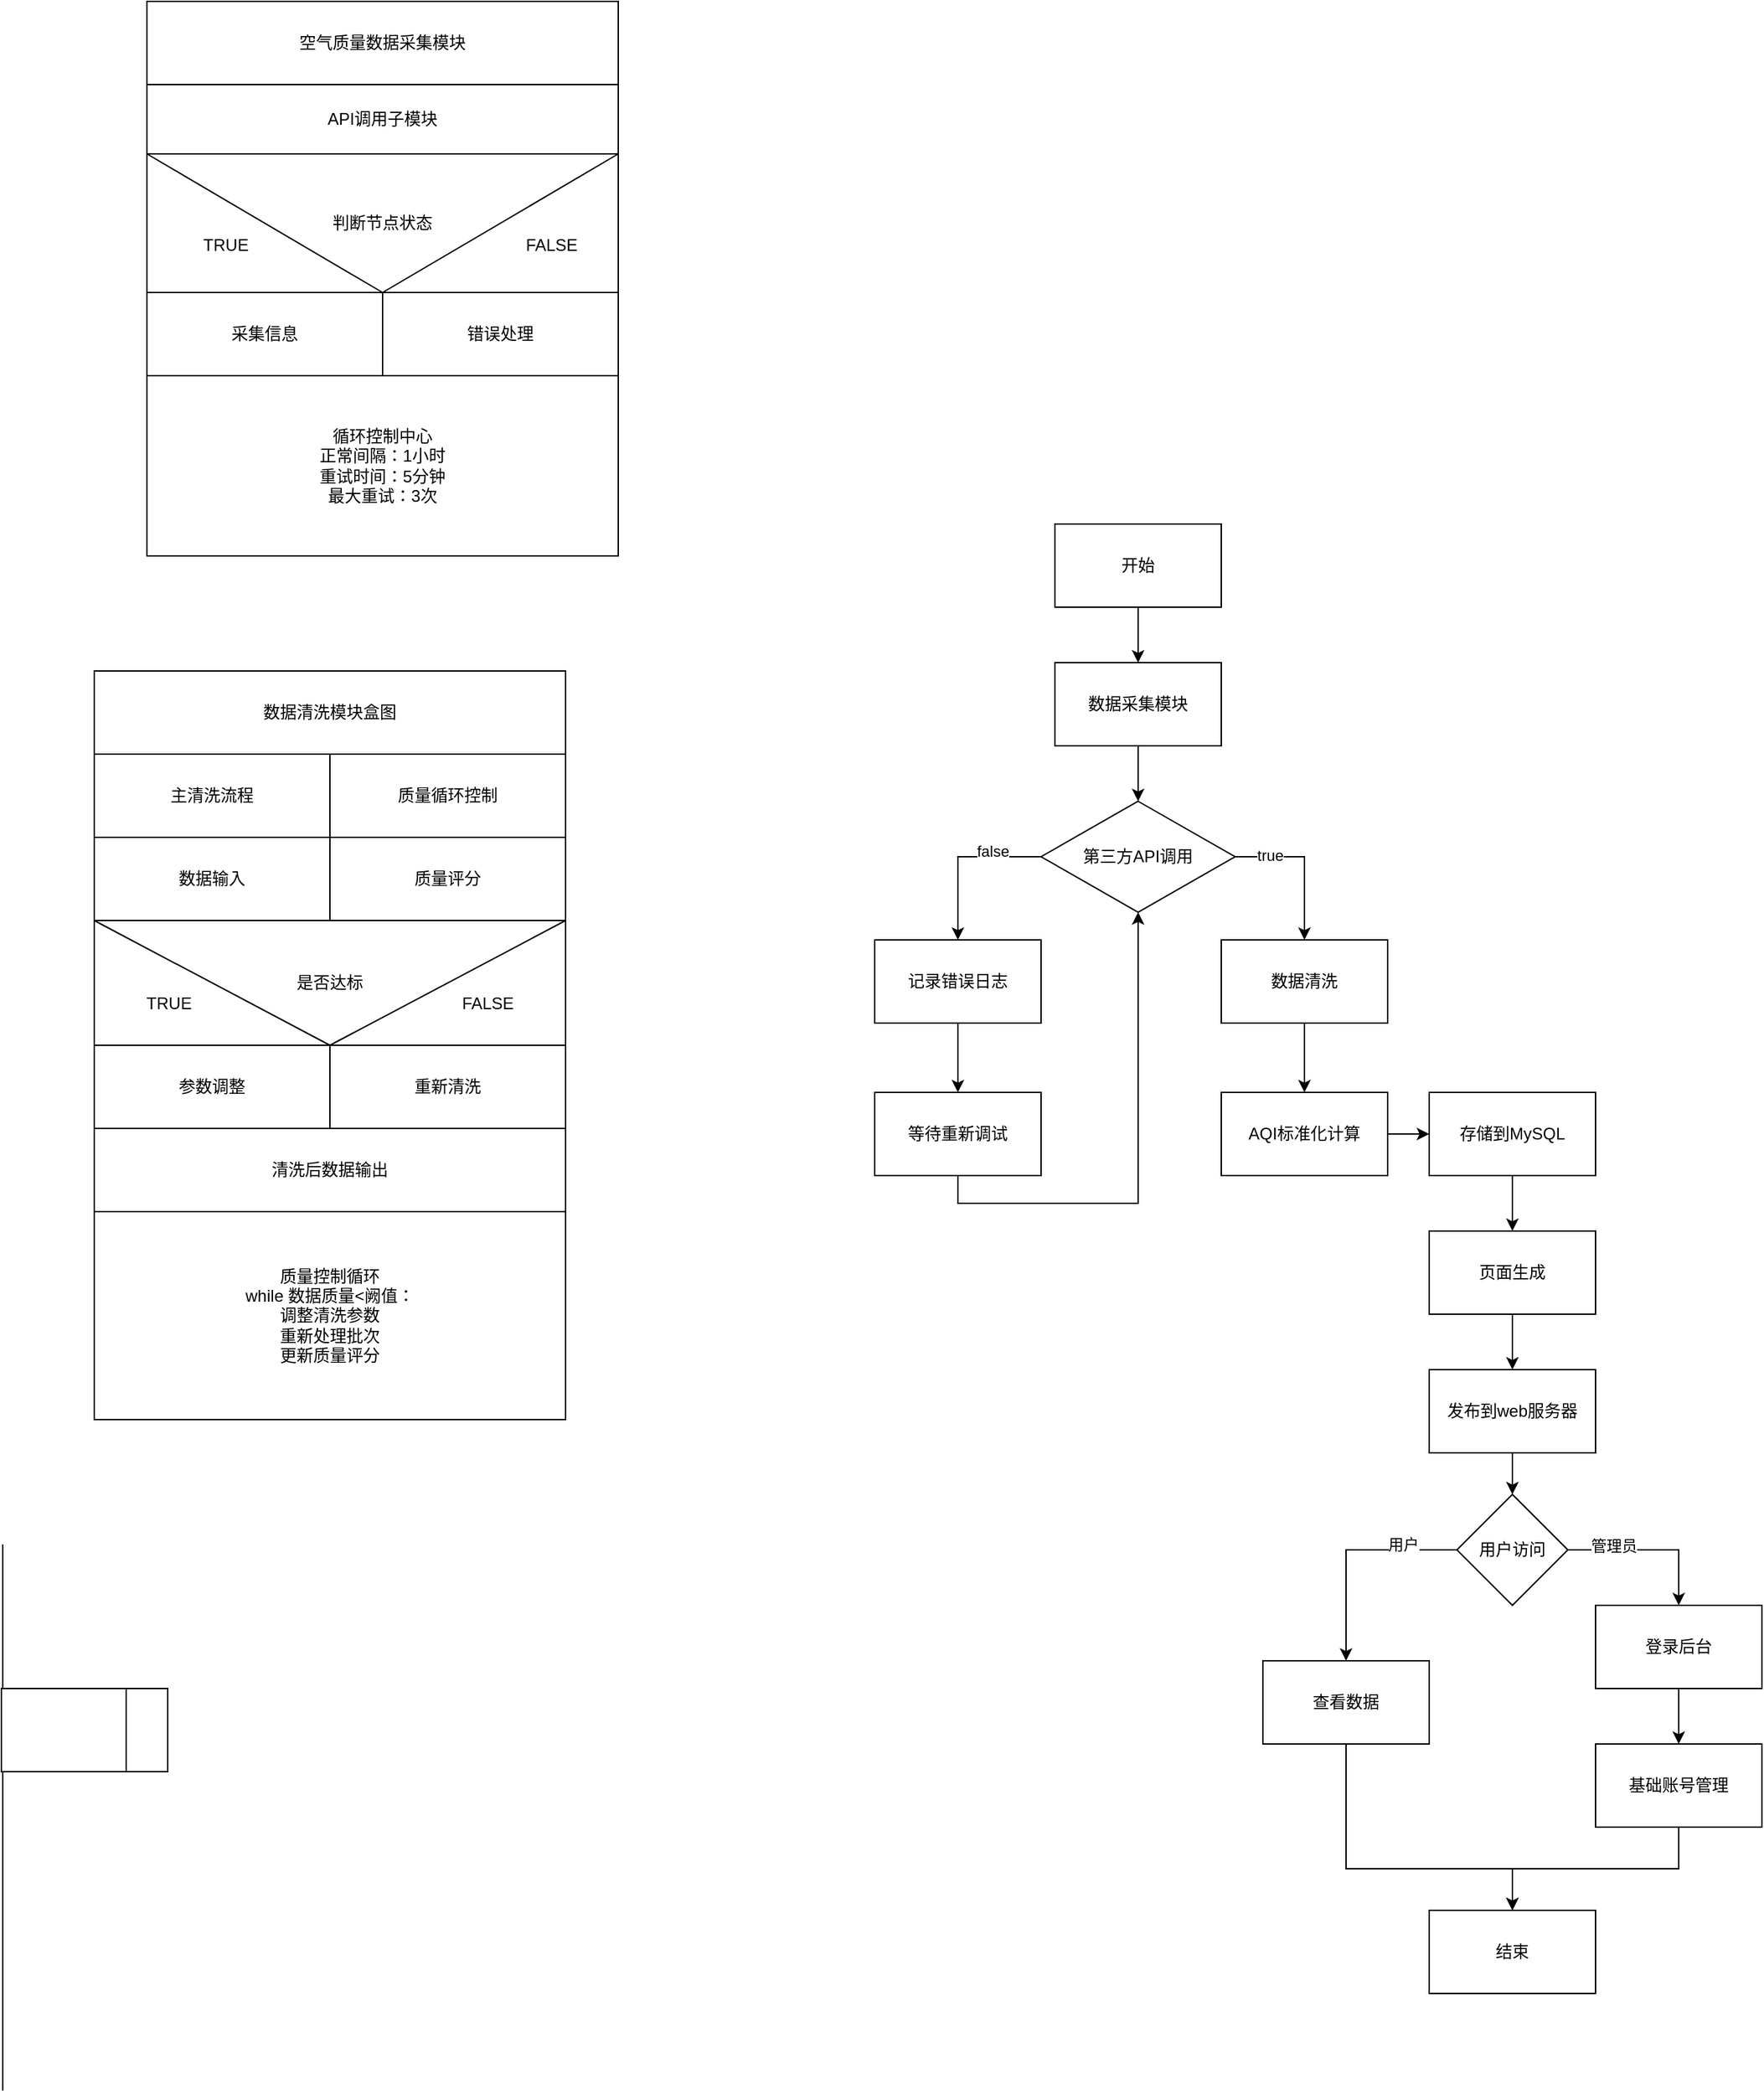 <mxfile version="26.2.5" pages="3">
  <diagram name="第 1 页" id="ARpZnLf89aFGDRDLgZmb">
    <mxGraphModel dx="1635" dy="1404" grid="1" gridSize="10" guides="1" tooltips="1" connect="1" arrows="1" fold="1" page="0" pageScale="1" pageWidth="827" pageHeight="1169" background="#FFFFFF" math="0" shadow="0" adaptiveColors="none">
      <root>
        <mxCell id="0" />
        <mxCell id="1" parent="0" />
        <mxCell id="z7iYueGVClakvq6g5EIx-85" style="edgeStyle=orthogonalEdgeStyle;rounded=0;orthogonalLoop=1;jettySize=auto;html=1;exitX=0.5;exitY=1;exitDx=0;exitDy=0;entryX=0.5;entryY=0;entryDx=0;entryDy=0;" parent="1" source="z7iYueGVClakvq6g5EIx-68" target="z7iYueGVClakvq6g5EIx-69" edge="1">
          <mxGeometry relative="1" as="geometry" />
        </mxCell>
        <mxCell id="z7iYueGVClakvq6g5EIx-68" value="开始" style="rounded=0;whiteSpace=wrap;html=1;" parent="1" vertex="1">
          <mxGeometry x="720" y="-310" width="120" height="60" as="geometry" />
        </mxCell>
        <mxCell id="z7iYueGVClakvq6g5EIx-86" style="edgeStyle=orthogonalEdgeStyle;rounded=0;orthogonalLoop=1;jettySize=auto;html=1;exitX=0.5;exitY=1;exitDx=0;exitDy=0;entryX=0.5;entryY=0;entryDx=0;entryDy=0;" parent="1" source="z7iYueGVClakvq6g5EIx-69" target="z7iYueGVClakvq6g5EIx-70" edge="1">
          <mxGeometry relative="1" as="geometry" />
        </mxCell>
        <mxCell id="z7iYueGVClakvq6g5EIx-69" value="数据采集模块" style="rounded=0;whiteSpace=wrap;html=1;" parent="1" vertex="1">
          <mxGeometry x="720" y="-210" width="120" height="60" as="geometry" />
        </mxCell>
        <mxCell id="z7iYueGVClakvq6g5EIx-87" style="edgeStyle=orthogonalEdgeStyle;rounded=0;orthogonalLoop=1;jettySize=auto;html=1;exitX=0;exitY=0.5;exitDx=0;exitDy=0;entryX=0.5;entryY=0;entryDx=0;entryDy=0;" parent="1" source="z7iYueGVClakvq6g5EIx-70" target="z7iYueGVClakvq6g5EIx-71" edge="1">
          <mxGeometry relative="1" as="geometry" />
        </mxCell>
        <mxCell id="z7iYueGVClakvq6g5EIx-109" value="false" style="edgeLabel;html=1;align=center;verticalAlign=middle;resizable=0;points=[];" parent="z7iYueGVClakvq6g5EIx-87" vertex="1" connectable="0">
          <mxGeometry x="-0.411" y="-4" relative="1" as="geometry">
            <mxPoint as="offset" />
          </mxGeometry>
        </mxCell>
        <mxCell id="z7iYueGVClakvq6g5EIx-90" style="edgeStyle=orthogonalEdgeStyle;rounded=0;orthogonalLoop=1;jettySize=auto;html=1;exitX=1;exitY=0.5;exitDx=0;exitDy=0;entryX=0.5;entryY=0;entryDx=0;entryDy=0;" parent="1" source="z7iYueGVClakvq6g5EIx-70" target="z7iYueGVClakvq6g5EIx-73" edge="1">
          <mxGeometry relative="1" as="geometry" />
        </mxCell>
        <mxCell id="z7iYueGVClakvq6g5EIx-110" value="true" style="edgeLabel;html=1;align=center;verticalAlign=middle;resizable=0;points=[];" parent="z7iYueGVClakvq6g5EIx-90" vertex="1" connectable="0">
          <mxGeometry x="-0.553" y="1" relative="1" as="geometry">
            <mxPoint as="offset" />
          </mxGeometry>
        </mxCell>
        <mxCell id="z7iYueGVClakvq6g5EIx-70" value="第三方API调用" style="rhombus;whiteSpace=wrap;html=1;" parent="1" vertex="1">
          <mxGeometry x="710" y="-110" width="140" height="80" as="geometry" />
        </mxCell>
        <mxCell id="z7iYueGVClakvq6g5EIx-88" style="edgeStyle=orthogonalEdgeStyle;rounded=0;orthogonalLoop=1;jettySize=auto;html=1;exitX=0.5;exitY=1;exitDx=0;exitDy=0;entryX=0.5;entryY=0;entryDx=0;entryDy=0;" parent="1" source="z7iYueGVClakvq6g5EIx-71" target="z7iYueGVClakvq6g5EIx-72" edge="1">
          <mxGeometry relative="1" as="geometry" />
        </mxCell>
        <mxCell id="z7iYueGVClakvq6g5EIx-71" value="记录错误日志" style="rounded=0;whiteSpace=wrap;html=1;" parent="1" vertex="1">
          <mxGeometry x="590" y="-10" width="120" height="60" as="geometry" />
        </mxCell>
        <mxCell id="z7iYueGVClakvq6g5EIx-89" style="edgeStyle=orthogonalEdgeStyle;rounded=0;orthogonalLoop=1;jettySize=auto;html=1;exitX=0.5;exitY=1;exitDx=0;exitDy=0;entryX=0.5;entryY=1;entryDx=0;entryDy=0;" parent="1" source="z7iYueGVClakvq6g5EIx-72" target="z7iYueGVClakvq6g5EIx-70" edge="1">
          <mxGeometry relative="1" as="geometry" />
        </mxCell>
        <mxCell id="z7iYueGVClakvq6g5EIx-72" value="等待重新调试" style="rounded=0;whiteSpace=wrap;html=1;" parent="1" vertex="1">
          <mxGeometry x="590" y="100" width="120" height="60" as="geometry" />
        </mxCell>
        <mxCell id="z7iYueGVClakvq6g5EIx-91" style="edgeStyle=orthogonalEdgeStyle;rounded=0;orthogonalLoop=1;jettySize=auto;html=1;exitX=0.5;exitY=1;exitDx=0;exitDy=0;" parent="1" source="z7iYueGVClakvq6g5EIx-73" target="z7iYueGVClakvq6g5EIx-74" edge="1">
          <mxGeometry relative="1" as="geometry" />
        </mxCell>
        <mxCell id="z7iYueGVClakvq6g5EIx-73" value="数据清洗" style="rounded=0;whiteSpace=wrap;html=1;" parent="1" vertex="1">
          <mxGeometry x="840" y="-10" width="120" height="60" as="geometry" />
        </mxCell>
        <mxCell id="z7iYueGVClakvq6g5EIx-92" style="edgeStyle=orthogonalEdgeStyle;rounded=0;orthogonalLoop=1;jettySize=auto;html=1;exitX=1;exitY=0.5;exitDx=0;exitDy=0;entryX=0;entryY=0.5;entryDx=0;entryDy=0;" parent="1" source="z7iYueGVClakvq6g5EIx-74" target="z7iYueGVClakvq6g5EIx-75" edge="1">
          <mxGeometry relative="1" as="geometry" />
        </mxCell>
        <mxCell id="z7iYueGVClakvq6g5EIx-74" value="AQI标准化计算" style="rounded=0;whiteSpace=wrap;html=1;" parent="1" vertex="1">
          <mxGeometry x="840" y="100" width="120" height="60" as="geometry" />
        </mxCell>
        <mxCell id="z7iYueGVClakvq6g5EIx-96" style="edgeStyle=orthogonalEdgeStyle;rounded=0;orthogonalLoop=1;jettySize=auto;html=1;exitX=0.5;exitY=1;exitDx=0;exitDy=0;entryX=0.5;entryY=0;entryDx=0;entryDy=0;" parent="1" source="z7iYueGVClakvq6g5EIx-75" target="z7iYueGVClakvq6g5EIx-77" edge="1">
          <mxGeometry relative="1" as="geometry" />
        </mxCell>
        <mxCell id="z7iYueGVClakvq6g5EIx-75" value="存储到MySQL" style="rounded=0;whiteSpace=wrap;html=1;" parent="1" vertex="1">
          <mxGeometry x="990" y="100" width="120" height="60" as="geometry" />
        </mxCell>
        <mxCell id="z7iYueGVClakvq6g5EIx-97" value="" style="edgeStyle=orthogonalEdgeStyle;rounded=0;orthogonalLoop=1;jettySize=auto;html=1;" parent="1" source="z7iYueGVClakvq6g5EIx-77" target="z7iYueGVClakvq6g5EIx-78" edge="1">
          <mxGeometry relative="1" as="geometry" />
        </mxCell>
        <mxCell id="z7iYueGVClakvq6g5EIx-77" value="页面生成" style="rounded=0;whiteSpace=wrap;html=1;" parent="1" vertex="1">
          <mxGeometry x="990" y="200" width="120" height="60" as="geometry" />
        </mxCell>
        <mxCell id="z7iYueGVClakvq6g5EIx-98" value="" style="edgeStyle=orthogonalEdgeStyle;rounded=0;orthogonalLoop=1;jettySize=auto;html=1;" parent="1" source="z7iYueGVClakvq6g5EIx-78" target="z7iYueGVClakvq6g5EIx-81" edge="1">
          <mxGeometry relative="1" as="geometry" />
        </mxCell>
        <mxCell id="z7iYueGVClakvq6g5EIx-78" value="发布到web服务器" style="rounded=0;whiteSpace=wrap;html=1;" parent="1" vertex="1">
          <mxGeometry x="990" y="300" width="120" height="60" as="geometry" />
        </mxCell>
        <mxCell id="z7iYueGVClakvq6g5EIx-107" style="edgeStyle=orthogonalEdgeStyle;rounded=0;orthogonalLoop=1;jettySize=auto;html=1;exitX=0.5;exitY=1;exitDx=0;exitDy=0;entryX=0.5;entryY=0;entryDx=0;entryDy=0;" parent="1" source="z7iYueGVClakvq6g5EIx-79" target="z7iYueGVClakvq6g5EIx-84" edge="1">
          <mxGeometry relative="1" as="geometry">
            <Array as="points">
              <mxPoint x="930" y="660" />
              <mxPoint x="1050" y="660" />
            </Array>
          </mxGeometry>
        </mxCell>
        <mxCell id="z7iYueGVClakvq6g5EIx-79" value="查看数据" style="rounded=0;whiteSpace=wrap;html=1;" parent="1" vertex="1">
          <mxGeometry x="870" y="510" width="120" height="60" as="geometry" />
        </mxCell>
        <mxCell id="z7iYueGVClakvq6g5EIx-99" style="edgeStyle=orthogonalEdgeStyle;rounded=0;orthogonalLoop=1;jettySize=auto;html=1;exitX=0;exitY=0.5;exitDx=0;exitDy=0;" parent="1" source="z7iYueGVClakvq6g5EIx-81" target="z7iYueGVClakvq6g5EIx-79" edge="1">
          <mxGeometry relative="1" as="geometry" />
        </mxCell>
        <mxCell id="z7iYueGVClakvq6g5EIx-118" value="用户" style="edgeLabel;html=1;align=center;verticalAlign=middle;resizable=0;points=[];" parent="z7iYueGVClakvq6g5EIx-99" vertex="1" connectable="0">
          <mxGeometry x="-0.492" y="-4" relative="1" as="geometry">
            <mxPoint x="1" as="offset" />
          </mxGeometry>
        </mxCell>
        <mxCell id="z7iYueGVClakvq6g5EIx-108" style="edgeStyle=orthogonalEdgeStyle;rounded=0;orthogonalLoop=1;jettySize=auto;html=1;entryX=0.5;entryY=0;entryDx=0;entryDy=0;" parent="1" source="z7iYueGVClakvq6g5EIx-81" target="z7iYueGVClakvq6g5EIx-82" edge="1">
          <mxGeometry relative="1" as="geometry" />
        </mxCell>
        <mxCell id="z7iYueGVClakvq6g5EIx-115" value="管理员" style="edgeLabel;html=1;align=center;verticalAlign=middle;resizable=0;points=[];" parent="z7iYueGVClakvq6g5EIx-108" vertex="1" connectable="0">
          <mxGeometry x="-0.446" y="3" relative="1" as="geometry">
            <mxPoint as="offset" />
          </mxGeometry>
        </mxCell>
        <mxCell id="z7iYueGVClakvq6g5EIx-81" value="用户访问" style="rhombus;whiteSpace=wrap;html=1;" parent="1" vertex="1">
          <mxGeometry x="1010" y="390" width="80" height="80" as="geometry" />
        </mxCell>
        <mxCell id="z7iYueGVClakvq6g5EIx-105" style="edgeStyle=orthogonalEdgeStyle;rounded=0;orthogonalLoop=1;jettySize=auto;html=1;exitX=0.5;exitY=1;exitDx=0;exitDy=0;entryX=0.5;entryY=0;entryDx=0;entryDy=0;" parent="1" source="z7iYueGVClakvq6g5EIx-82" target="z7iYueGVClakvq6g5EIx-83" edge="1">
          <mxGeometry relative="1" as="geometry" />
        </mxCell>
        <mxCell id="z7iYueGVClakvq6g5EIx-82" value="登录后台" style="rounded=0;whiteSpace=wrap;html=1;" parent="1" vertex="1">
          <mxGeometry x="1110" y="470" width="120" height="60" as="geometry" />
        </mxCell>
        <mxCell id="z7iYueGVClakvq6g5EIx-84" value="结束" style="rounded=0;whiteSpace=wrap;html=1;" parent="1" vertex="1">
          <mxGeometry x="990" y="690" width="120" height="60" as="geometry" />
        </mxCell>
        <mxCell id="z7iYueGVClakvq6g5EIx-106" style="edgeStyle=orthogonalEdgeStyle;rounded=0;orthogonalLoop=1;jettySize=auto;html=1;exitX=0.5;exitY=1;exitDx=0;exitDy=0;entryX=0.5;entryY=0;entryDx=0;entryDy=0;" parent="1" source="z7iYueGVClakvq6g5EIx-83" target="z7iYueGVClakvq6g5EIx-84" edge="1">
          <mxGeometry relative="1" as="geometry">
            <Array as="points">
              <mxPoint x="1170" y="660" />
              <mxPoint x="1050" y="660" />
            </Array>
          </mxGeometry>
        </mxCell>
        <mxCell id="z7iYueGVClakvq6g5EIx-83" value="基础账号管理" style="rounded=0;whiteSpace=wrap;html=1;" parent="1" vertex="1">
          <mxGeometry x="1110" y="570" width="120" height="60" as="geometry" />
        </mxCell>
        <mxCell id="khz72lxjm5RO3viv7EBZ-1" value="" style="html=1;dashed=0;whiteSpace=wrap;" parent="1" vertex="1">
          <mxGeometry x="65" y="-687" width="340" height="400" as="geometry" />
        </mxCell>
        <mxCell id="khz72lxjm5RO3viv7EBZ-2" value="" style="html=1;dashed=0;whiteSpace=wrap;" parent="1" vertex="1">
          <mxGeometry x="65" y="-627" width="340" height="340" as="geometry" />
        </mxCell>
        <mxCell id="khz72lxjm5RO3viv7EBZ-3" value="空气质量数据采集模块" style="html=1;dashed=0;whiteSpace=wrap;" parent="1" vertex="1">
          <mxGeometry x="65" y="-687" width="340" height="60" as="geometry" />
        </mxCell>
        <mxCell id="khz72lxjm5RO3viv7EBZ-4" value="API调用子模块" style="html=1;dashed=0;whiteSpace=wrap;" parent="1" vertex="1">
          <mxGeometry x="65" y="-627" width="340" height="50" as="geometry" />
        </mxCell>
        <mxCell id="khz72lxjm5RO3viv7EBZ-5" value="判断节点状态" style="html=1;dashed=0;whiteSpace=wrap;" parent="1" vertex="1">
          <mxGeometry x="65" y="-577" width="340" height="100" as="geometry" />
        </mxCell>
        <mxCell id="khz72lxjm5RO3viv7EBZ-10" value="" style="rounded=0;whiteSpace=wrap;html=1;" parent="1" vertex="1">
          <mxGeometry x="65" y="-477" width="340" height="60" as="geometry" />
        </mxCell>
        <mxCell id="khz72lxjm5RO3viv7EBZ-12" value="" style="endArrow=none;html=1;rounded=0;entryX=0.5;entryY=0;entryDx=0;entryDy=0;exitX=0.5;exitY=1;exitDx=0;exitDy=0;" parent="1" source="khz72lxjm5RO3viv7EBZ-10" target="khz72lxjm5RO3viv7EBZ-10" edge="1">
          <mxGeometry width="50" height="50" relative="1" as="geometry">
            <mxPoint x="175" y="-427" as="sourcePoint" />
            <mxPoint x="225" y="-477" as="targetPoint" />
          </mxGeometry>
        </mxCell>
        <mxCell id="khz72lxjm5RO3viv7EBZ-13" value="" style="endArrow=none;html=1;rounded=0;entryX=0;entryY=0;entryDx=0;entryDy=0;exitX=0.5;exitY=1;exitDx=0;exitDy=0;" parent="1" source="khz72lxjm5RO3viv7EBZ-5" target="khz72lxjm5RO3viv7EBZ-5" edge="1">
          <mxGeometry width="50" height="50" relative="1" as="geometry">
            <mxPoint x="175" y="-427" as="sourcePoint" />
            <mxPoint x="225" y="-477" as="targetPoint" />
          </mxGeometry>
        </mxCell>
        <mxCell id="khz72lxjm5RO3viv7EBZ-14" value="" style="endArrow=none;html=1;rounded=0;entryX=1;entryY=0;entryDx=0;entryDy=0;exitX=0.5;exitY=0;exitDx=0;exitDy=0;" parent="1" source="khz72lxjm5RO3viv7EBZ-10" target="khz72lxjm5RO3viv7EBZ-5" edge="1">
          <mxGeometry width="50" height="50" relative="1" as="geometry">
            <mxPoint x="175" y="-427" as="sourcePoint" />
            <mxPoint x="225" y="-477" as="targetPoint" />
          </mxGeometry>
        </mxCell>
        <mxCell id="khz72lxjm5RO3viv7EBZ-15" value="采集信息" style="rounded=0;whiteSpace=wrap;html=1;" parent="1" vertex="1">
          <mxGeometry x="65" y="-477" width="170" height="60" as="geometry" />
        </mxCell>
        <mxCell id="khz72lxjm5RO3viv7EBZ-16" value="错误处理" style="rounded=0;whiteSpace=wrap;html=1;" parent="1" vertex="1">
          <mxGeometry x="235" y="-477" width="170" height="60" as="geometry" />
        </mxCell>
        <mxCell id="khz72lxjm5RO3viv7EBZ-19" style="edgeStyle=orthogonalEdgeStyle;rounded=0;orthogonalLoop=1;jettySize=auto;html=1;exitX=0.5;exitY=1;exitDx=0;exitDy=0;" parent="1" source="khz72lxjm5RO3viv7EBZ-2" target="khz72lxjm5RO3viv7EBZ-2" edge="1">
          <mxGeometry relative="1" as="geometry" />
        </mxCell>
        <mxCell id="khz72lxjm5RO3viv7EBZ-20" value="循环控制中心&lt;div&gt;&lt;div&gt;正常间隔：1小时&lt;/div&gt;&lt;div&gt;&lt;span style=&quot;background-color: transparent; color: light-dark(rgb(0, 0, 0), rgb(255, 255, 255));&quot;&gt;重试时间：5分钟&lt;/span&gt;&lt;/div&gt;&lt;div&gt;最大重试：3次&lt;/div&gt;&lt;/div&gt;" style="rounded=0;whiteSpace=wrap;html=1;" parent="1" vertex="1">
          <mxGeometry x="65" y="-417" width="340" height="130" as="geometry" />
        </mxCell>
        <mxCell id="khz72lxjm5RO3viv7EBZ-21" value="" style="rounded=0;whiteSpace=wrap;html=1;" parent="1" vertex="1">
          <mxGeometry x="27" y="-204" width="340" height="540" as="geometry" />
        </mxCell>
        <mxCell id="khz72lxjm5RO3viv7EBZ-22" value="数据清洗模块盒图" style="rounded=0;whiteSpace=wrap;html=1;" parent="1" vertex="1">
          <mxGeometry x="27" y="-204" width="340" height="60" as="geometry" />
        </mxCell>
        <mxCell id="khz72lxjm5RO3viv7EBZ-24" value="质量循环控制" style="rounded=0;whiteSpace=wrap;html=1;" parent="1" vertex="1">
          <mxGeometry x="197" y="-144" width="170" height="60" as="geometry" />
        </mxCell>
        <mxCell id="khz72lxjm5RO3viv7EBZ-25" value="主清洗流程" style="rounded=0;whiteSpace=wrap;html=1;" parent="1" vertex="1">
          <mxGeometry x="27" y="-144" width="170" height="60" as="geometry" />
        </mxCell>
        <mxCell id="khz72lxjm5RO3viv7EBZ-27" value="数据输入" style="rounded=0;whiteSpace=wrap;html=1;" parent="1" vertex="1">
          <mxGeometry x="27" y="-84" width="170" height="60" as="geometry" />
        </mxCell>
        <mxCell id="hy1C9iSK5-kPFBmdTb-A-1" value="质量评分" style="rounded=0;whiteSpace=wrap;html=1;" vertex="1" parent="1">
          <mxGeometry x="197" y="-84" width="170" height="60" as="geometry" />
        </mxCell>
        <mxCell id="hy1C9iSK5-kPFBmdTb-A-2" value="是否达标" style="rounded=0;whiteSpace=wrap;html=1;" vertex="1" parent="1">
          <mxGeometry x="27" y="-24" width="340" height="90" as="geometry" />
        </mxCell>
        <mxCell id="hy1C9iSK5-kPFBmdTb-A-5" value="" style="endArrow=none;html=1;rounded=0;entryX=0;entryY=0;entryDx=0;entryDy=0;exitX=0.5;exitY=1;exitDx=0;exitDy=0;" edge="1" parent="1" source="hy1C9iSK5-kPFBmdTb-A-2" target="hy1C9iSK5-kPFBmdTb-A-2">
          <mxGeometry width="50" height="50" relative="1" as="geometry">
            <mxPoint x="217" y="-484" as="sourcePoint" />
            <mxPoint x="47" y="-584" as="targetPoint" />
            <Array as="points" />
          </mxGeometry>
        </mxCell>
        <mxCell id="hy1C9iSK5-kPFBmdTb-A-6" value="" style="endArrow=none;html=1;rounded=0;entryX=1;entryY=0;entryDx=0;entryDy=0;" edge="1" parent="1" target="hy1C9iSK5-kPFBmdTb-A-2">
          <mxGeometry width="50" height="50" relative="1" as="geometry">
            <mxPoint x="197" y="66" as="sourcePoint" />
            <mxPoint x="37" y="-14" as="targetPoint" />
            <Array as="points" />
          </mxGeometry>
        </mxCell>
        <mxCell id="hy1C9iSK5-kPFBmdTb-A-7" value="参数调整" style="rounded=0;whiteSpace=wrap;html=1;" vertex="1" parent="1">
          <mxGeometry x="27" y="66" width="170" height="60" as="geometry" />
        </mxCell>
        <mxCell id="hy1C9iSK5-kPFBmdTb-A-8" value="重新清洗" style="rounded=0;whiteSpace=wrap;html=1;" vertex="1" parent="1">
          <mxGeometry x="197" y="66" width="170" height="60" as="geometry" />
        </mxCell>
        <mxCell id="hy1C9iSK5-kPFBmdTb-A-9" value="清洗后数据输出" style="rounded=0;whiteSpace=wrap;html=1;" vertex="1" parent="1">
          <mxGeometry x="27" y="126" width="340" height="60" as="geometry" />
        </mxCell>
        <mxCell id="hy1C9iSK5-kPFBmdTb-A-10" value="质量控制循环&lt;div&gt;while 数据质量&amp;lt;阙值：&lt;/div&gt;&lt;div&gt;调整清洗参数&lt;/div&gt;&lt;div&gt;重新处理批次&lt;/div&gt;&lt;div&gt;更新质量评分&lt;/div&gt;" style="rounded=0;whiteSpace=wrap;html=1;" vertex="1" parent="1">
          <mxGeometry x="27" y="186" width="340" height="150" as="geometry" />
        </mxCell>
        <mxCell id="hy1C9iSK5-kPFBmdTb-A-13" value="TRUE" style="text;html=1;align=center;verticalAlign=middle;whiteSpace=wrap;rounded=0;" vertex="1" parent="1">
          <mxGeometry x="51" y="21" width="60" height="30" as="geometry" />
        </mxCell>
        <mxCell id="hy1C9iSK5-kPFBmdTb-A-14" value="FALSE" style="text;html=1;align=center;verticalAlign=middle;whiteSpace=wrap;rounded=0;" vertex="1" parent="1">
          <mxGeometry x="281" y="21" width="60" height="30" as="geometry" />
        </mxCell>
        <mxCell id="hy1C9iSK5-kPFBmdTb-A-15" value="TRUE" style="text;html=1;align=center;verticalAlign=middle;whiteSpace=wrap;rounded=0;" vertex="1" parent="1">
          <mxGeometry x="92" y="-526" width="60" height="30" as="geometry" />
        </mxCell>
        <mxCell id="hy1C9iSK5-kPFBmdTb-A-16" value="FALSE" style="text;html=1;align=center;verticalAlign=middle;whiteSpace=wrap;rounded=0;" vertex="1" parent="1">
          <mxGeometry x="327" y="-526" width="60" height="30" as="geometry" />
        </mxCell>
        <mxCell id="hy1C9iSK5-kPFBmdTb-A-17" value="" style="endArrow=none;html=1;rounded=0;" edge="1" parent="1">
          <mxGeometry width="50" height="50" relative="1" as="geometry">
            <mxPoint x="-39" y="820" as="sourcePoint" />
            <mxPoint x="-39" y="426" as="targetPoint" />
          </mxGeometry>
        </mxCell>
        <mxCell id="hy1C9iSK5-kPFBmdTb-A-18" value="" style="rounded=0;whiteSpace=wrap;html=1;" vertex="1" parent="1">
          <mxGeometry x="-40" y="530" width="120" height="60" as="geometry" />
        </mxCell>
        <mxCell id="hy1C9iSK5-kPFBmdTb-A-20" value="" style="endArrow=none;html=1;rounded=0;entryX=0.75;entryY=0;entryDx=0;entryDy=0;exitX=0.75;exitY=1;exitDx=0;exitDy=0;" edge="1" parent="1" source="hy1C9iSK5-kPFBmdTb-A-18" target="hy1C9iSK5-kPFBmdTb-A-18">
          <mxGeometry width="50" height="50" relative="1" as="geometry">
            <mxPoint x="130" y="660" as="sourcePoint" />
            <mxPoint x="180" y="610" as="targetPoint" />
          </mxGeometry>
        </mxCell>
      </root>
    </mxGraphModel>
  </diagram>
  <diagram id="gKkSgGuTDK8tn0H0V4SA" name="第 2 页">
    <mxGraphModel grid="1" page="0" gridSize="10" guides="1" tooltips="1" connect="1" arrows="1" fold="1" pageScale="1" pageWidth="827" pageHeight="1169" math="0" shadow="0">
      <root>
        <mxCell id="0" />
        <mxCell id="1" parent="0" />
      </root>
    </mxGraphModel>
  </diagram>
  <diagram id="hDEhHZ6gkwoZA9xHeRo-" name="第 3 页">
    <mxGraphModel dx="1396" dy="1004" grid="0" gridSize="10" guides="1" tooltips="1" connect="1" arrows="1" fold="1" page="0" pageScale="1" pageWidth="827" pageHeight="1169" math="0" shadow="0">
      <root>
        <mxCell id="0" />
        <mxCell id="1" parent="0" />
        <mxCell id="iTWW-QAXiyCc45ue7ln9-1" value="" style="html=1;dashed=0;whiteSpace=wrap;" parent="1" vertex="1">
          <mxGeometry x="-40" y="-200" width="130" height="50" as="geometry" />
        </mxCell>
        <mxCell id="c9KLHv7RmFQYu2eJCyQw-3" value="" style="endArrow=none;html=1;rounded=0;" edge="1" parent="1">
          <mxGeometry width="50" height="50" relative="1" as="geometry">
            <mxPoint x="-40" y="-100" as="sourcePoint" />
            <mxPoint x="-40" y="-270" as="targetPoint" />
          </mxGeometry>
        </mxCell>
        <mxCell id="c9KLHv7RmFQYu2eJCyQw-6" value="" style="endArrow=none;html=1;rounded=0;exitX=1;exitY=0.5;exitDx=0;exitDy=0;" edge="1" parent="1" source="iTWW-QAXiyCc45ue7ln9-1">
          <mxGeometry width="50" height="50" relative="1" as="geometry">
            <mxPoint x="230" y="-110" as="sourcePoint" />
            <mxPoint x="160" y="-175" as="targetPoint" />
          </mxGeometry>
        </mxCell>
        <mxCell id="c9KLHv7RmFQYu2eJCyQw-7" value="" style="endArrow=none;html=1;rounded=0;" edge="1" parent="1">
          <mxGeometry width="50" height="50" relative="1" as="geometry">
            <mxPoint x="160" y="80" as="sourcePoint" />
            <mxPoint x="160" y="-390" as="targetPoint" />
          </mxGeometry>
        </mxCell>
        <mxCell id="c9KLHv7RmFQYu2eJCyQw-9" value="" style="html=1;dashed=0;whiteSpace=wrap;" vertex="1" parent="1">
          <mxGeometry x="160" y="-360" width="100" height="50" as="geometry" />
        </mxCell>
        <mxCell id="c9KLHv7RmFQYu2eJCyQw-10" value="" style="html=1;dashed=0;whiteSpace=wrap;" vertex="1" parent="1">
          <mxGeometry x="160" y="-250" width="100" height="50" as="geometry" />
        </mxCell>
        <mxCell id="c9KLHv7RmFQYu2eJCyQw-11" value="&lt;span style=&quot;color: rgba(0, 0, 0, 0); font-family: monospace; font-size: 0px; text-align: start; text-wrap-mode: nowrap;&quot;&gt;%3CmxGraphModel%3E%3Croot%3E%3CmxCell%20id%3D%220%22%2F%3E%3CmxCell%20id%3D%221%22%20parent%3D%220%22%2F%3E%3CmxCell%20id%3D%222%22%20value%3D%221.%E9%87%87%E9%9B%86%E6%A8%A1%E5%9D%97%22%20style%3D%22rounded%3D0%3BwhiteSpace%3Dwrap%3Bhtml%3D1%3B%22%20vertex%3D%221%22%20parent%3D%221%22%3E%3CmxGeometry%20x%3D%22160%22%20y%3D%22-360%22%20width%3D%2280%22%20height%3D%2250%22%20as%3D%22geometry%22%2F%3E%3C%2FmxCell%3E%3C%2Froot%3E%3C%2FmxGraphModel%3E&lt;/span&gt;" style="html=1;dashed=0;whiteSpace=wrap;" vertex="1" parent="1">
          <mxGeometry x="160" y="-150" width="100" height="50" as="geometry" />
        </mxCell>
        <mxCell id="c9KLHv7RmFQYu2eJCyQw-12" value="" style="html=1;dashed=0;whiteSpace=wrap;" vertex="1" parent="1">
          <mxGeometry x="160" y="-40" width="100" height="50" as="geometry" />
        </mxCell>
        <mxCell id="c9KLHv7RmFQYu2eJCyQw-14" value="" style="endArrow=none;html=1;rounded=0;entryX=0.75;entryY=0;entryDx=0;entryDy=0;exitX=0.75;exitY=1;exitDx=0;exitDy=0;" edge="1" parent="1" source="c9KLHv7RmFQYu2eJCyQw-10" target="c9KLHv7RmFQYu2eJCyQw-10">
          <mxGeometry width="50" height="50" relative="1" as="geometry">
            <mxPoint x="220" y="-120" as="sourcePoint" />
            <mxPoint x="270" y="-170" as="targetPoint" />
          </mxGeometry>
        </mxCell>
        <mxCell id="c9KLHv7RmFQYu2eJCyQw-15" value="" style="endArrow=none;html=1;rounded=0;entryX=0.75;entryY=0;entryDx=0;entryDy=0;exitX=0.75;exitY=1;exitDx=0;exitDy=0;" edge="1" parent="1" source="c9KLHv7RmFQYu2eJCyQw-11" target="c9KLHv7RmFQYu2eJCyQw-11">
          <mxGeometry width="50" height="50" relative="1" as="geometry">
            <mxPoint x="220" y="-130" as="sourcePoint" />
            <mxPoint x="270" y="-180" as="targetPoint" />
          </mxGeometry>
        </mxCell>
        <mxCell id="c9KLHv7RmFQYu2eJCyQw-16" value="" style="endArrow=none;html=1;rounded=0;entryX=0.75;entryY=0;entryDx=0;entryDy=0;exitX=0.75;exitY=1;exitDx=0;exitDy=0;" edge="1" parent="1" source="c9KLHv7RmFQYu2eJCyQw-12" target="c9KLHv7RmFQYu2eJCyQw-12">
          <mxGeometry width="50" height="50" relative="1" as="geometry">
            <mxPoint x="245" y="-80" as="sourcePoint" />
            <mxPoint x="245" y="-130" as="targetPoint" />
          </mxGeometry>
        </mxCell>
        <mxCell id="c9KLHv7RmFQYu2eJCyQw-18" value="" style="rounded=0;whiteSpace=wrap;html=1;" vertex="1" parent="1">
          <mxGeometry x="60" y="-200" width="30" height="50" as="geometry" />
        </mxCell>
        <mxCell id="c9KLHv7RmFQYu2eJCyQw-19" value="空气质量信息采集与发布系统" style="rounded=0;whiteSpace=wrap;html=1;" vertex="1" parent="1">
          <mxGeometry x="-40" y="-200" width="110" height="50" as="geometry" />
        </mxCell>
        <mxCell id="c9KLHv7RmFQYu2eJCyQw-20" value="" style="rounded=0;whiteSpace=wrap;html=1;" vertex="1" parent="1">
          <mxGeometry x="230" y="-360" width="30" height="50" as="geometry" />
        </mxCell>
        <mxCell id="c9KLHv7RmFQYu2eJCyQw-22" value="1.采集模块" style="rounded=0;whiteSpace=wrap;html=1;" vertex="1" parent="1">
          <mxGeometry x="160" y="-360" width="80" height="50" as="geometry" />
        </mxCell>
        <mxCell id="c9KLHv7RmFQYu2eJCyQw-24" value="2.处理与存储模块" style="rounded=0;whiteSpace=wrap;html=1;" vertex="1" parent="1">
          <mxGeometry x="160" y="-250" width="80" height="50" as="geometry" />
        </mxCell>
        <mxCell id="c9KLHv7RmFQYu2eJCyQw-25" value="3.发布模块" style="rounded=0;whiteSpace=wrap;html=1;" vertex="1" parent="1">
          <mxGeometry x="160" y="-150" width="80" height="50" as="geometry" />
        </mxCell>
        <mxCell id="c9KLHv7RmFQYu2eJCyQw-26" value="4.用户管理与权限模块" style="rounded=0;whiteSpace=wrap;html=1;" vertex="1" parent="1">
          <mxGeometry x="160" y="-40" width="80" height="50" as="geometry" />
        </mxCell>
        <mxCell id="c9KLHv7RmFQYu2eJCyQw-27" value="" style="endArrow=none;html=1;rounded=0;exitX=1;exitY=0.5;exitDx=0;exitDy=0;" edge="1" parent="1" source="c9KLHv7RmFQYu2eJCyQw-20">
          <mxGeometry width="50" height="50" relative="1" as="geometry">
            <mxPoint x="240" y="-110" as="sourcePoint" />
            <mxPoint x="320" y="-335" as="targetPoint" />
          </mxGeometry>
        </mxCell>
        <mxCell id="c9KLHv7RmFQYu2eJCyQw-28" value="" style="endArrow=none;html=1;rounded=0;" edge="1" parent="1">
          <mxGeometry width="50" height="50" relative="1" as="geometry">
            <mxPoint x="320" y="-280" as="sourcePoint" />
            <mxPoint x="320" y="-390" as="targetPoint" />
          </mxGeometry>
        </mxCell>
        <mxCell id="c9KLHv7RmFQYu2eJCyQw-36" value="" style="endArrow=none;html=1;rounded=0;" edge="1" parent="1">
          <mxGeometry width="50" height="50" relative="1" as="geometry">
            <mxPoint x="320" y="-380" as="sourcePoint" />
            <mxPoint x="510" y="-380" as="targetPoint" />
            <Array as="points">
              <mxPoint x="400" y="-380" />
            </Array>
          </mxGeometry>
        </mxCell>
        <mxCell id="c9KLHv7RmFQYu2eJCyQw-38" value="" style="endArrow=none;html=1;rounded=0;" edge="1" parent="1">
          <mxGeometry width="50" height="50" relative="1" as="geometry">
            <mxPoint x="320" y="-300" as="sourcePoint" />
            <mxPoint x="510" y="-300" as="targetPoint" />
          </mxGeometry>
        </mxCell>
        <mxCell id="c9KLHv7RmFQYu2eJCyQw-58" value="" style="endArrow=none;html=1;rounded=0;" edge="1" parent="1">
          <mxGeometry width="50" height="50" relative="1" as="geometry">
            <mxPoint x="510" y="-300" as="sourcePoint" />
            <mxPoint x="510" y="-380" as="targetPoint" />
            <Array as="points">
              <mxPoint x="460" y="-340" />
            </Array>
          </mxGeometry>
        </mxCell>
        <mxCell id="c9KLHv7RmFQYu2eJCyQw-67" value="" style="verticalLabelPosition=bottom;verticalAlign=top;html=1;shape=mxgraph.basic.rect;fillColor=#ffffff;fillColor2=none;strokeColor=#000000;strokeWidth=1;size=20;indent =5;right=0;" vertex="1" parent="1">
          <mxGeometry x="320" y="-380" width="140" height="80" as="geometry" />
        </mxCell>
        <mxCell id="c9KLHv7RmFQYu2eJCyQw-68" value="从第三方API获取数据" style="text;html=1;align=center;verticalAlign=middle;whiteSpace=wrap;rounded=0;fontFamily=Helvetica;fontSize=12;fontColor=default;" vertex="1" parent="1">
          <mxGeometry x="350" y="-355" width="100" height="30" as="geometry" />
        </mxCell>
      </root>
    </mxGraphModel>
  </diagram>
</mxfile>
